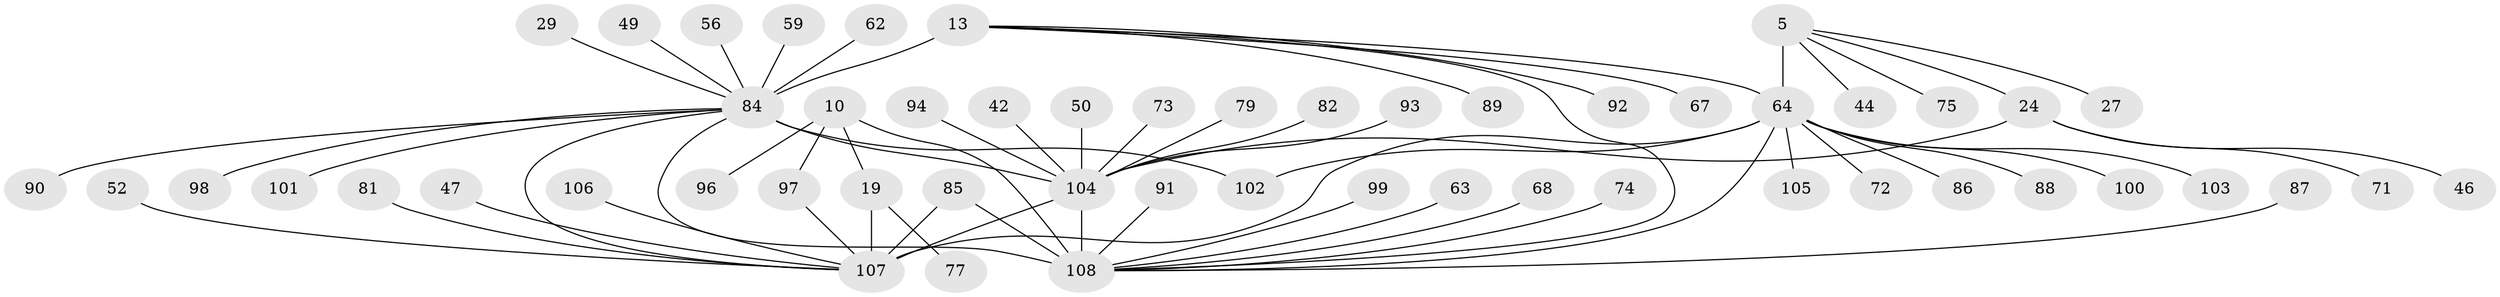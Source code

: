 // original degree distribution, {9: 0.037037037037037035, 11: 0.018518518518518517, 7: 0.027777777777777776, 6: 0.05555555555555555, 5: 0.037037037037037035, 12: 0.018518518518518517, 8: 0.027777777777777776, 13: 0.009259259259259259, 1: 0.5277777777777778, 2: 0.19444444444444445, 3: 0.046296296296296294}
// Generated by graph-tools (version 1.1) at 2025/55/03/09/25 04:55:52]
// undirected, 54 vertices, 63 edges
graph export_dot {
graph [start="1"]
  node [color=gray90,style=filled];
  5 [super="+4"];
  10 [super="+7"];
  13 [super="+11"];
  19 [super="+18"];
  24 [super="+21"];
  27;
  29;
  42;
  44;
  46;
  47;
  49;
  50;
  52;
  56 [super="+41"];
  59;
  62;
  63;
  64 [super="+3+40+48+61"];
  67;
  68;
  71;
  72;
  73 [super="+31"];
  74;
  75;
  77;
  79;
  81;
  82 [super="+76"];
  84 [super="+15+28"];
  85;
  86 [super="+33"];
  87;
  88 [super="+55"];
  89;
  90;
  91;
  92;
  93;
  94 [super="+65"];
  96;
  97 [super="+35"];
  98;
  99;
  100;
  101;
  102 [super="+95"];
  103;
  104 [super="+32+53+54+25"];
  105;
  106 [super="+58+83"];
  107 [super="+69+20+80+78+60"];
  108 [super="+51+45"];
  5 -- 75;
  5 -- 27;
  5 -- 44;
  5 -- 24;
  5 -- 64 [weight=6];
  10 -- 96;
  10 -- 19;
  10 -- 97;
  10 -- 108 [weight=6];
  13 -- 89;
  13 -- 92;
  13 -- 108;
  13 -- 67;
  13 -- 84 [weight=6];
  13 -- 64;
  19 -- 77;
  19 -- 107 [weight=6];
  24 -- 71;
  24 -- 46;
  24 -- 104 [weight=6];
  29 -- 84;
  42 -- 104;
  47 -- 107;
  49 -- 84;
  50 -- 104;
  52 -- 107;
  56 -- 84;
  59 -- 84;
  62 -- 84;
  63 -- 108;
  64 -- 100;
  64 -- 102;
  64 -- 103;
  64 -- 72;
  64 -- 105;
  64 -- 107 [weight=3];
  64 -- 86;
  64 -- 88;
  64 -- 108;
  68 -- 108;
  73 -- 104;
  74 -- 108;
  79 -- 104;
  81 -- 107;
  82 -- 104;
  84 -- 104 [weight=2];
  84 -- 98;
  84 -- 101;
  84 -- 102;
  84 -- 107 [weight=2];
  84 -- 90;
  84 -- 108 [weight=2];
  85 -- 107;
  85 -- 108;
  87 -- 108;
  91 -- 108;
  93 -- 104;
  94 -- 104;
  97 -- 107;
  99 -- 108;
  104 -- 107 [weight=3];
  104 -- 108 [weight=2];
  106 -- 107;
}
